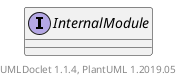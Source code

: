 @startuml

    interface InternalModule [[InternalModule.html]] {
    }


    center footer UMLDoclet 1.1.4, PlantUML 1.2019.05
@enduml
